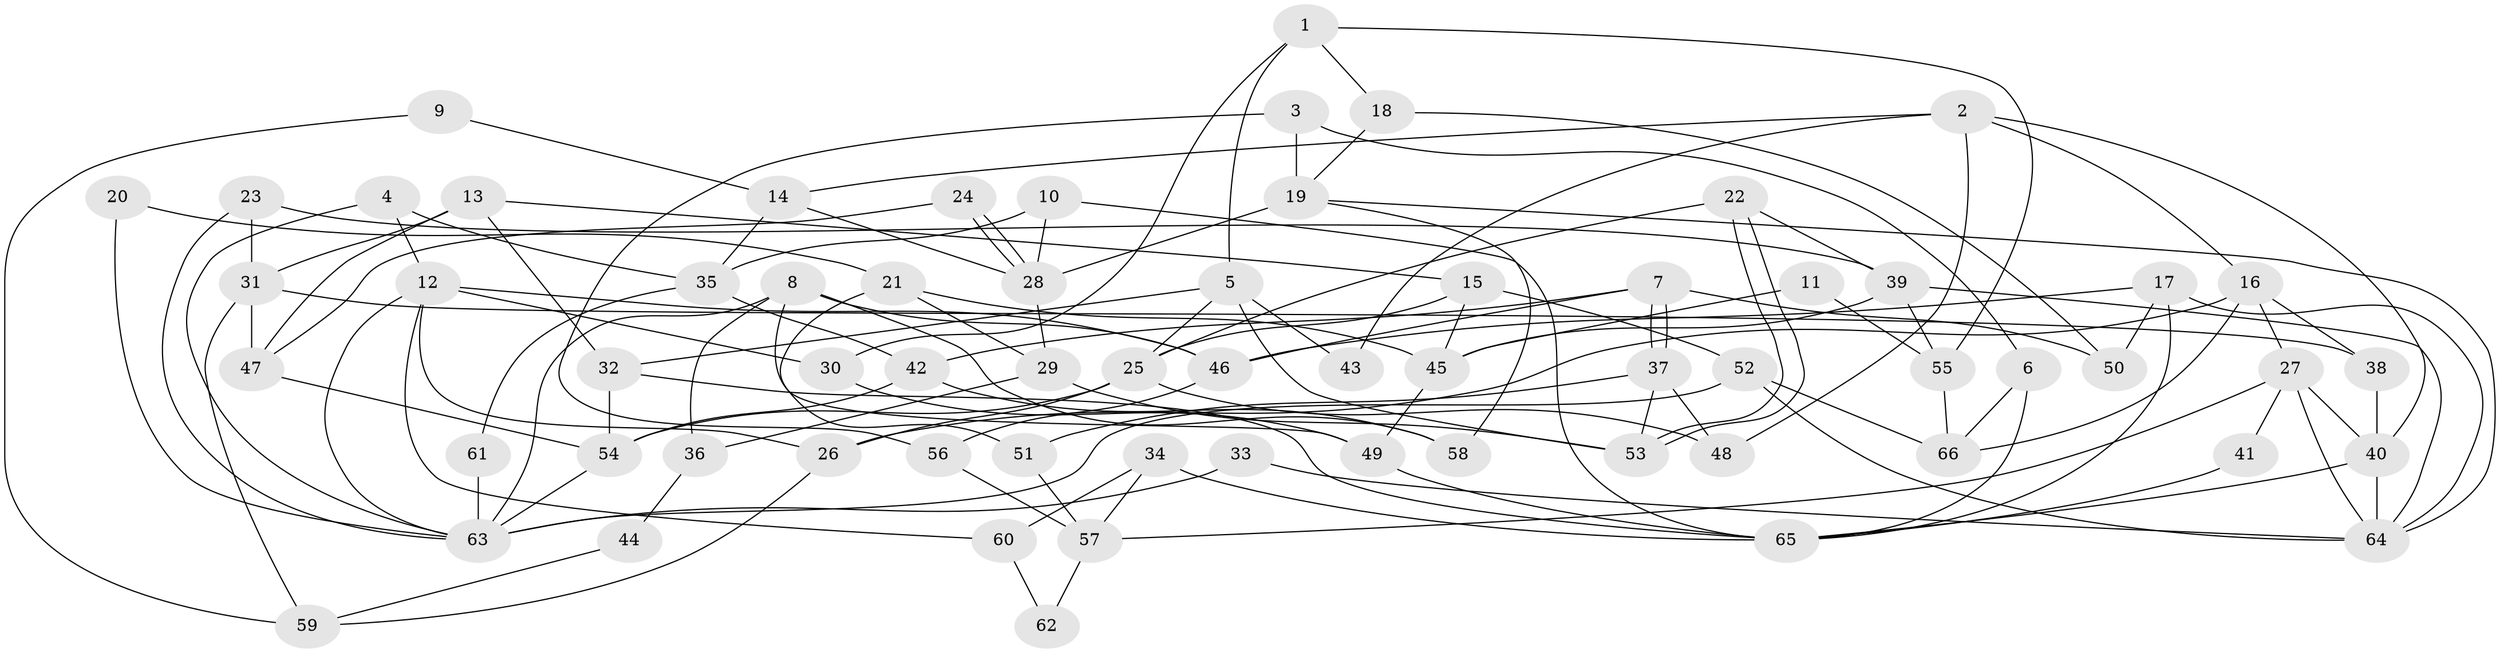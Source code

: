 // coarse degree distribution, {6: 0.21428571428571427, 7: 0.11904761904761904, 5: 0.09523809523809523, 3: 0.16666666666666666, 2: 0.14285714285714285, 9: 0.047619047619047616, 4: 0.16666666666666666, 8: 0.047619047619047616}
// Generated by graph-tools (version 1.1) at 2025/23/03/03/25 07:23:57]
// undirected, 66 vertices, 132 edges
graph export_dot {
graph [start="1"]
  node [color=gray90,style=filled];
  1;
  2;
  3;
  4;
  5;
  6;
  7;
  8;
  9;
  10;
  11;
  12;
  13;
  14;
  15;
  16;
  17;
  18;
  19;
  20;
  21;
  22;
  23;
  24;
  25;
  26;
  27;
  28;
  29;
  30;
  31;
  32;
  33;
  34;
  35;
  36;
  37;
  38;
  39;
  40;
  41;
  42;
  43;
  44;
  45;
  46;
  47;
  48;
  49;
  50;
  51;
  52;
  53;
  54;
  55;
  56;
  57;
  58;
  59;
  60;
  61;
  62;
  63;
  64;
  65;
  66;
  1 -- 5;
  1 -- 30;
  1 -- 18;
  1 -- 55;
  2 -- 16;
  2 -- 48;
  2 -- 14;
  2 -- 40;
  2 -- 43;
  3 -- 19;
  3 -- 56;
  3 -- 6;
  4 -- 63;
  4 -- 35;
  4 -- 12;
  5 -- 32;
  5 -- 25;
  5 -- 43;
  5 -- 53;
  6 -- 66;
  6 -- 65;
  7 -- 50;
  7 -- 37;
  7 -- 37;
  7 -- 42;
  7 -- 46;
  8 -- 58;
  8 -- 63;
  8 -- 36;
  8 -- 46;
  8 -- 49;
  9 -- 59;
  9 -- 14;
  10 -- 35;
  10 -- 65;
  10 -- 28;
  11 -- 45;
  11 -- 55;
  12 -- 46;
  12 -- 26;
  12 -- 30;
  12 -- 60;
  12 -- 63;
  13 -- 32;
  13 -- 15;
  13 -- 31;
  13 -- 47;
  14 -- 28;
  14 -- 35;
  15 -- 45;
  15 -- 25;
  15 -- 52;
  16 -- 38;
  16 -- 27;
  16 -- 26;
  16 -- 66;
  17 -- 64;
  17 -- 46;
  17 -- 50;
  17 -- 65;
  18 -- 19;
  18 -- 50;
  19 -- 64;
  19 -- 28;
  19 -- 58;
  20 -- 21;
  20 -- 63;
  21 -- 45;
  21 -- 29;
  21 -- 51;
  22 -- 53;
  22 -- 53;
  22 -- 39;
  22 -- 25;
  23 -- 63;
  23 -- 31;
  23 -- 39;
  24 -- 47;
  24 -- 28;
  24 -- 28;
  25 -- 26;
  25 -- 48;
  25 -- 54;
  26 -- 59;
  27 -- 40;
  27 -- 64;
  27 -- 41;
  27 -- 57;
  28 -- 29;
  29 -- 53;
  29 -- 36;
  30 -- 49;
  31 -- 47;
  31 -- 38;
  31 -- 59;
  32 -- 54;
  32 -- 65;
  33 -- 64;
  33 -- 63;
  34 -- 65;
  34 -- 57;
  34 -- 60;
  35 -- 42;
  35 -- 61;
  36 -- 44;
  37 -- 53;
  37 -- 48;
  37 -- 51;
  38 -- 40;
  39 -- 64;
  39 -- 45;
  39 -- 55;
  40 -- 65;
  40 -- 64;
  41 -- 65;
  42 -- 54;
  42 -- 58;
  44 -- 59;
  45 -- 49;
  46 -- 56;
  47 -- 54;
  49 -- 65;
  51 -- 57;
  52 -- 66;
  52 -- 63;
  52 -- 64;
  54 -- 63;
  55 -- 66;
  56 -- 57;
  57 -- 62;
  60 -- 62;
  61 -- 63;
}

